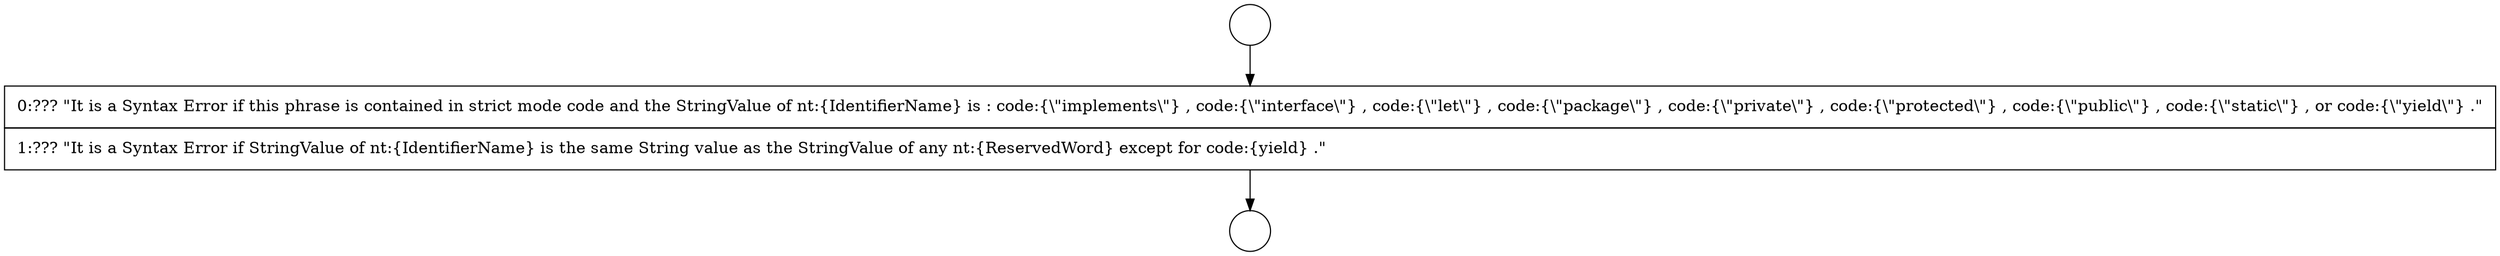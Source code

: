 digraph {
  node16068 [shape=circle label=" " color="black" fillcolor="white" style=filled]
  node16070 [shape=none, margin=0, label=<<font color="black">
    <table border="0" cellborder="1" cellspacing="0" cellpadding="10">
      <tr><td align="left">0:??? &quot;It is a Syntax Error if this phrase is contained in strict mode code and the StringValue of nt:{IdentifierName} is : code:{\&quot;implements\&quot;} , code:{\&quot;interface\&quot;} , code:{\&quot;let\&quot;} , code:{\&quot;package\&quot;} , code:{\&quot;private\&quot;} , code:{\&quot;protected\&quot;} , code:{\&quot;public\&quot;} , code:{\&quot;static\&quot;} , or code:{\&quot;yield\&quot;} .&quot;</td></tr>
      <tr><td align="left">1:??? &quot;It is a Syntax Error if StringValue of nt:{IdentifierName} is the same String value as the StringValue of any nt:{ReservedWord} except for code:{yield} .&quot;</td></tr>
    </table>
  </font>> color="black" fillcolor="white" style=filled]
  node16069 [shape=circle label=" " color="black" fillcolor="white" style=filled]
  node16068 -> node16070 [ color="black"]
  node16070 -> node16069 [ color="black"]
}
